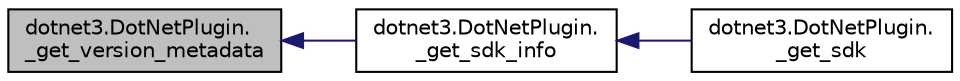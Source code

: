 digraph "dotnet3.DotNetPlugin._get_version_metadata"
{
  edge [fontname="Helvetica",fontsize="10",labelfontname="Helvetica",labelfontsize="10"];
  node [fontname="Helvetica",fontsize="10",shape=record];
  rankdir="LR";
  Node30 [label="dotnet3.DotNetPlugin.\l_get_version_metadata",height=0.2,width=0.4,color="black", fillcolor="grey75", style="filled", fontcolor="black"];
  Node30 -> Node31 [dir="back",color="midnightblue",fontsize="10",style="solid",fontname="Helvetica"];
  Node31 [label="dotnet3.DotNetPlugin.\l_get_sdk_info",height=0.2,width=0.4,color="black", fillcolor="white", style="filled",URL="$classdotnet3_1_1_dot_net_plugin.html#ac23a832e28d57ef05998c9d1900179a5"];
  Node31 -> Node32 [dir="back",color="midnightblue",fontsize="10",style="solid",fontname="Helvetica"];
  Node32 [label="dotnet3.DotNetPlugin.\l_get_sdk",height=0.2,width=0.4,color="black", fillcolor="white", style="filled",URL="$classdotnet3_1_1_dot_net_plugin.html#abf6332bbcc761eb3b072a33634fdbaf1"];
}
